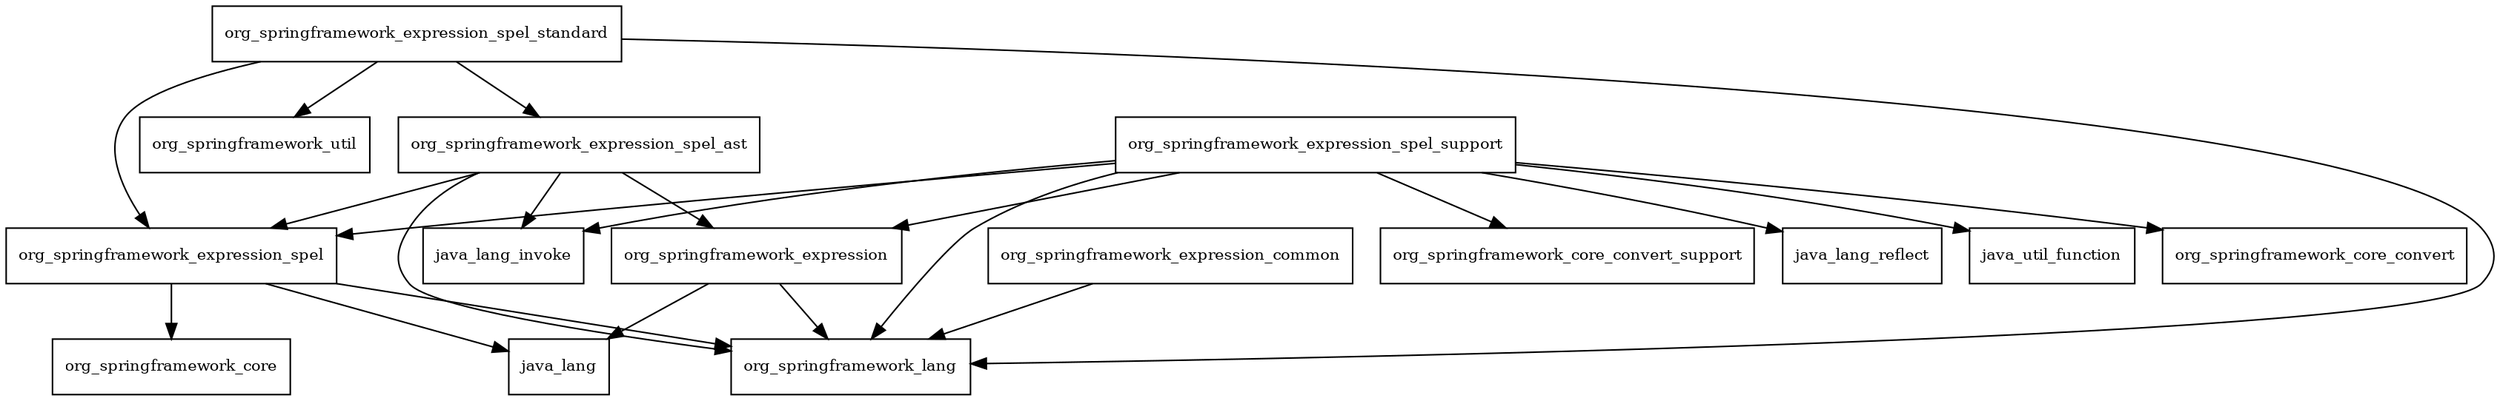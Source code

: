 digraph spring_expression_5_1_2_RELEASE_package_dependencies {
  node [shape = box, fontsize=10.0];
  org_springframework_expression -> java_lang;
  org_springframework_expression -> org_springframework_lang;
  org_springframework_expression_common -> org_springframework_lang;
  org_springframework_expression_spel -> java_lang;
  org_springframework_expression_spel -> org_springframework_core;
  org_springframework_expression_spel -> org_springframework_lang;
  org_springframework_expression_spel_ast -> java_lang_invoke;
  org_springframework_expression_spel_ast -> org_springframework_expression;
  org_springframework_expression_spel_ast -> org_springframework_expression_spel;
  org_springframework_expression_spel_ast -> org_springframework_lang;
  org_springframework_expression_spel_standard -> org_springframework_expression_spel;
  org_springframework_expression_spel_standard -> org_springframework_expression_spel_ast;
  org_springframework_expression_spel_standard -> org_springframework_lang;
  org_springframework_expression_spel_standard -> org_springframework_util;
  org_springframework_expression_spel_support -> java_lang_invoke;
  org_springframework_expression_spel_support -> java_lang_reflect;
  org_springframework_expression_spel_support -> java_util_function;
  org_springframework_expression_spel_support -> org_springframework_core_convert;
  org_springframework_expression_spel_support -> org_springframework_core_convert_support;
  org_springframework_expression_spel_support -> org_springframework_expression;
  org_springframework_expression_spel_support -> org_springframework_expression_spel;
  org_springframework_expression_spel_support -> org_springframework_lang;
}
